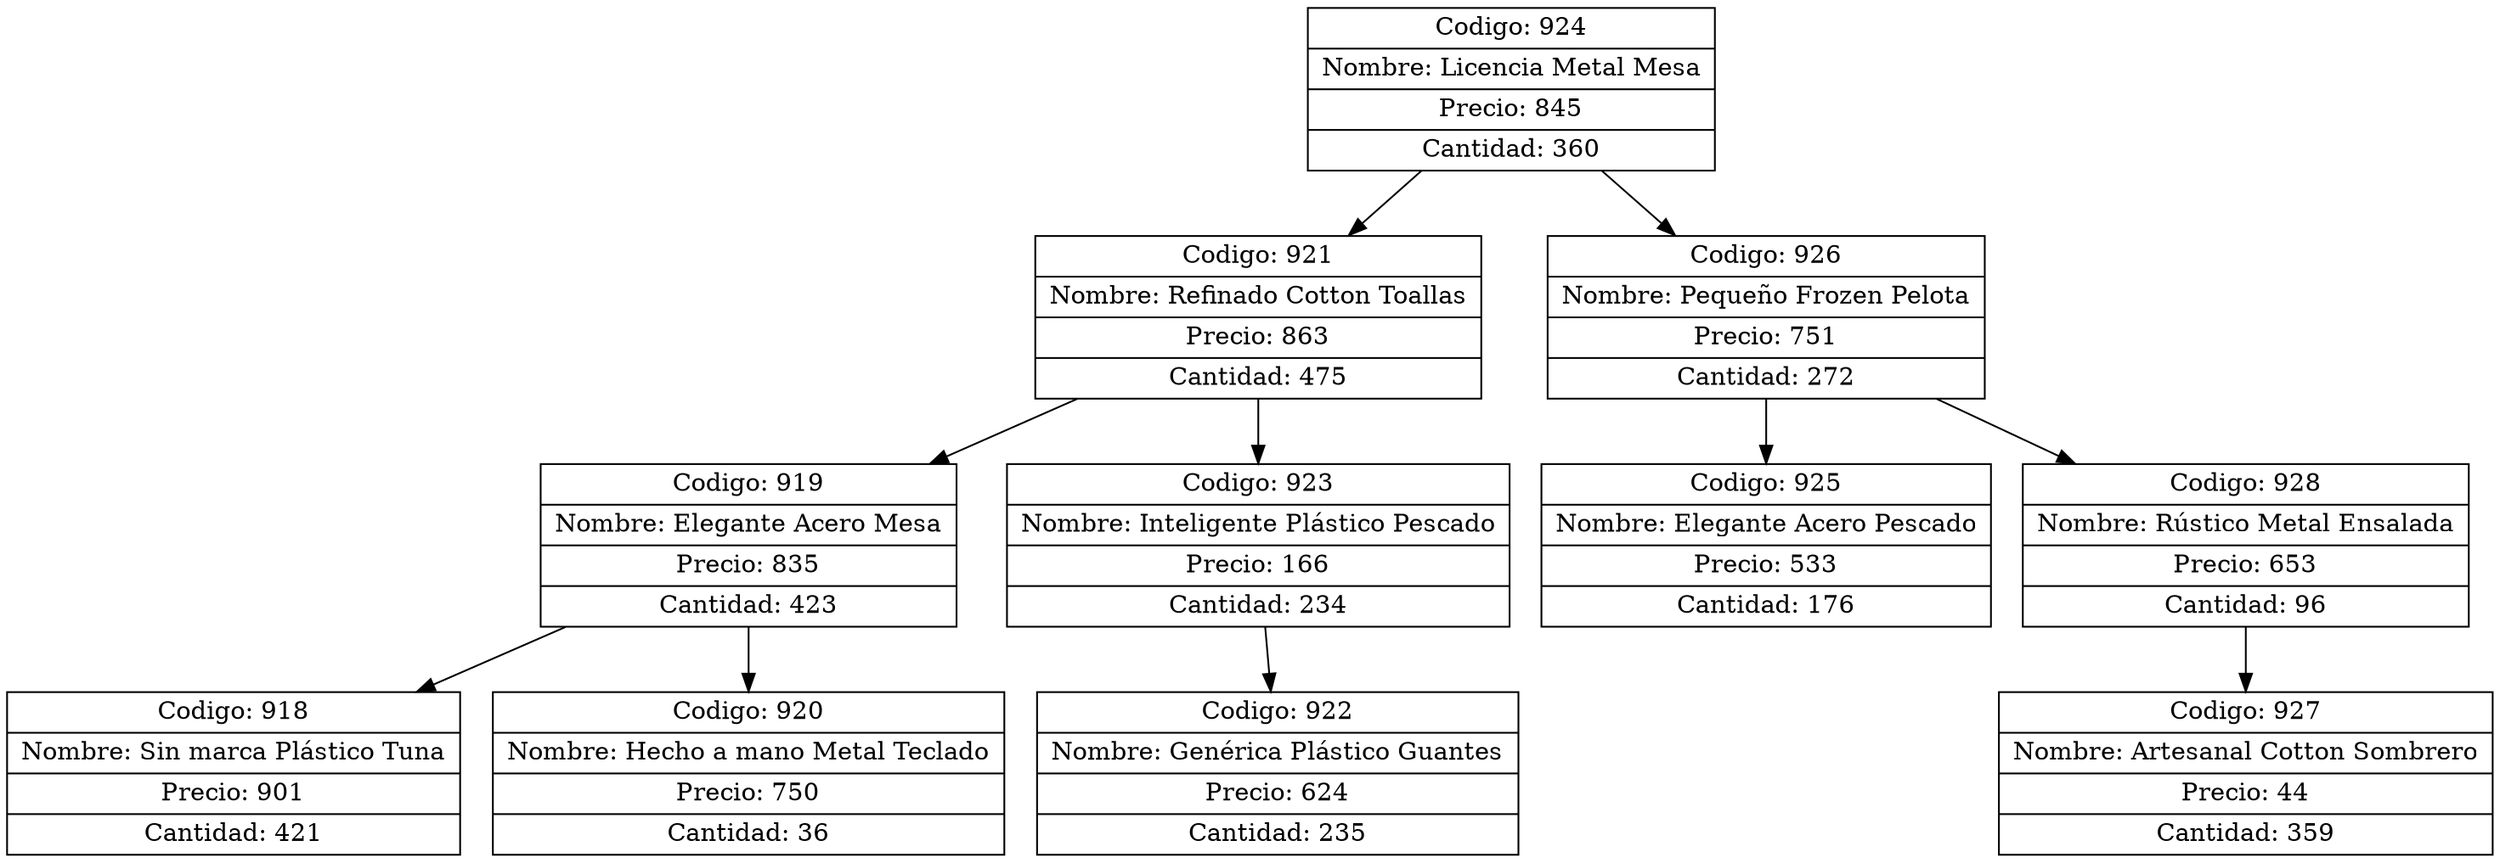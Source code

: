 digraph grafico{
rankdir=UD 
node[shape=box] 
concentrate=true 
nodo924[ shape=record, label ="{Codigo: 924|Nombre: Licencia Metal Mesa|Precio: 845|Cantidad: 360}"];
nodo921[ shape=record, label ="{Codigo: 921|Nombre: Refinado Cotton Toallas|Precio: 863|Cantidad: 475}"];
nodo919[ shape=record, label ="{Codigo: 919|Nombre: Elegante Acero Mesa|Precio: 835|Cantidad: 423}"];
nodo918[ shape=record, label ="{Codigo: 918|Nombre: Sin marca Plástico Tuna|Precio: 901|Cantidad: 421}"];
nodo919->nodo918
nodo920[ shape=record, label ="{Codigo: 920|Nombre: Hecho a mano Metal Teclado|Precio: 750|Cantidad: 36}"];
nodo919->nodo920
nodo921->nodo919
nodo923[ shape=record, label ="{Codigo: 923|Nombre: Inteligente Plástico Pescado|Precio: 166|Cantidad: 234}"];
nodo922[ shape=record, label ="{Codigo: 922|Nombre: Genérica Plástico Guantes|Precio: 624|Cantidad: 235}"];
nodo923->nodo922
nodo921->nodo923
nodo924->nodo921
nodo926[ shape=record, label ="{Codigo: 926|Nombre: Pequeño Frozen Pelota|Precio: 751|Cantidad: 272}"];
nodo925[ shape=record, label ="{Codigo: 925|Nombre: Elegante Acero Pescado|Precio: 533|Cantidad: 176}"];
nodo926->nodo925
nodo928[ shape=record, label ="{Codigo: 928|Nombre: Rústico Metal Ensalada|Precio: 653|Cantidad: 96}"];
nodo927[ shape=record, label ="{Codigo: 927|Nombre: Artesanal Cotton Sombrero|Precio: 44|Cantidad: 359}"];
nodo928->nodo927
nodo926->nodo928
nodo924->nodo926
}